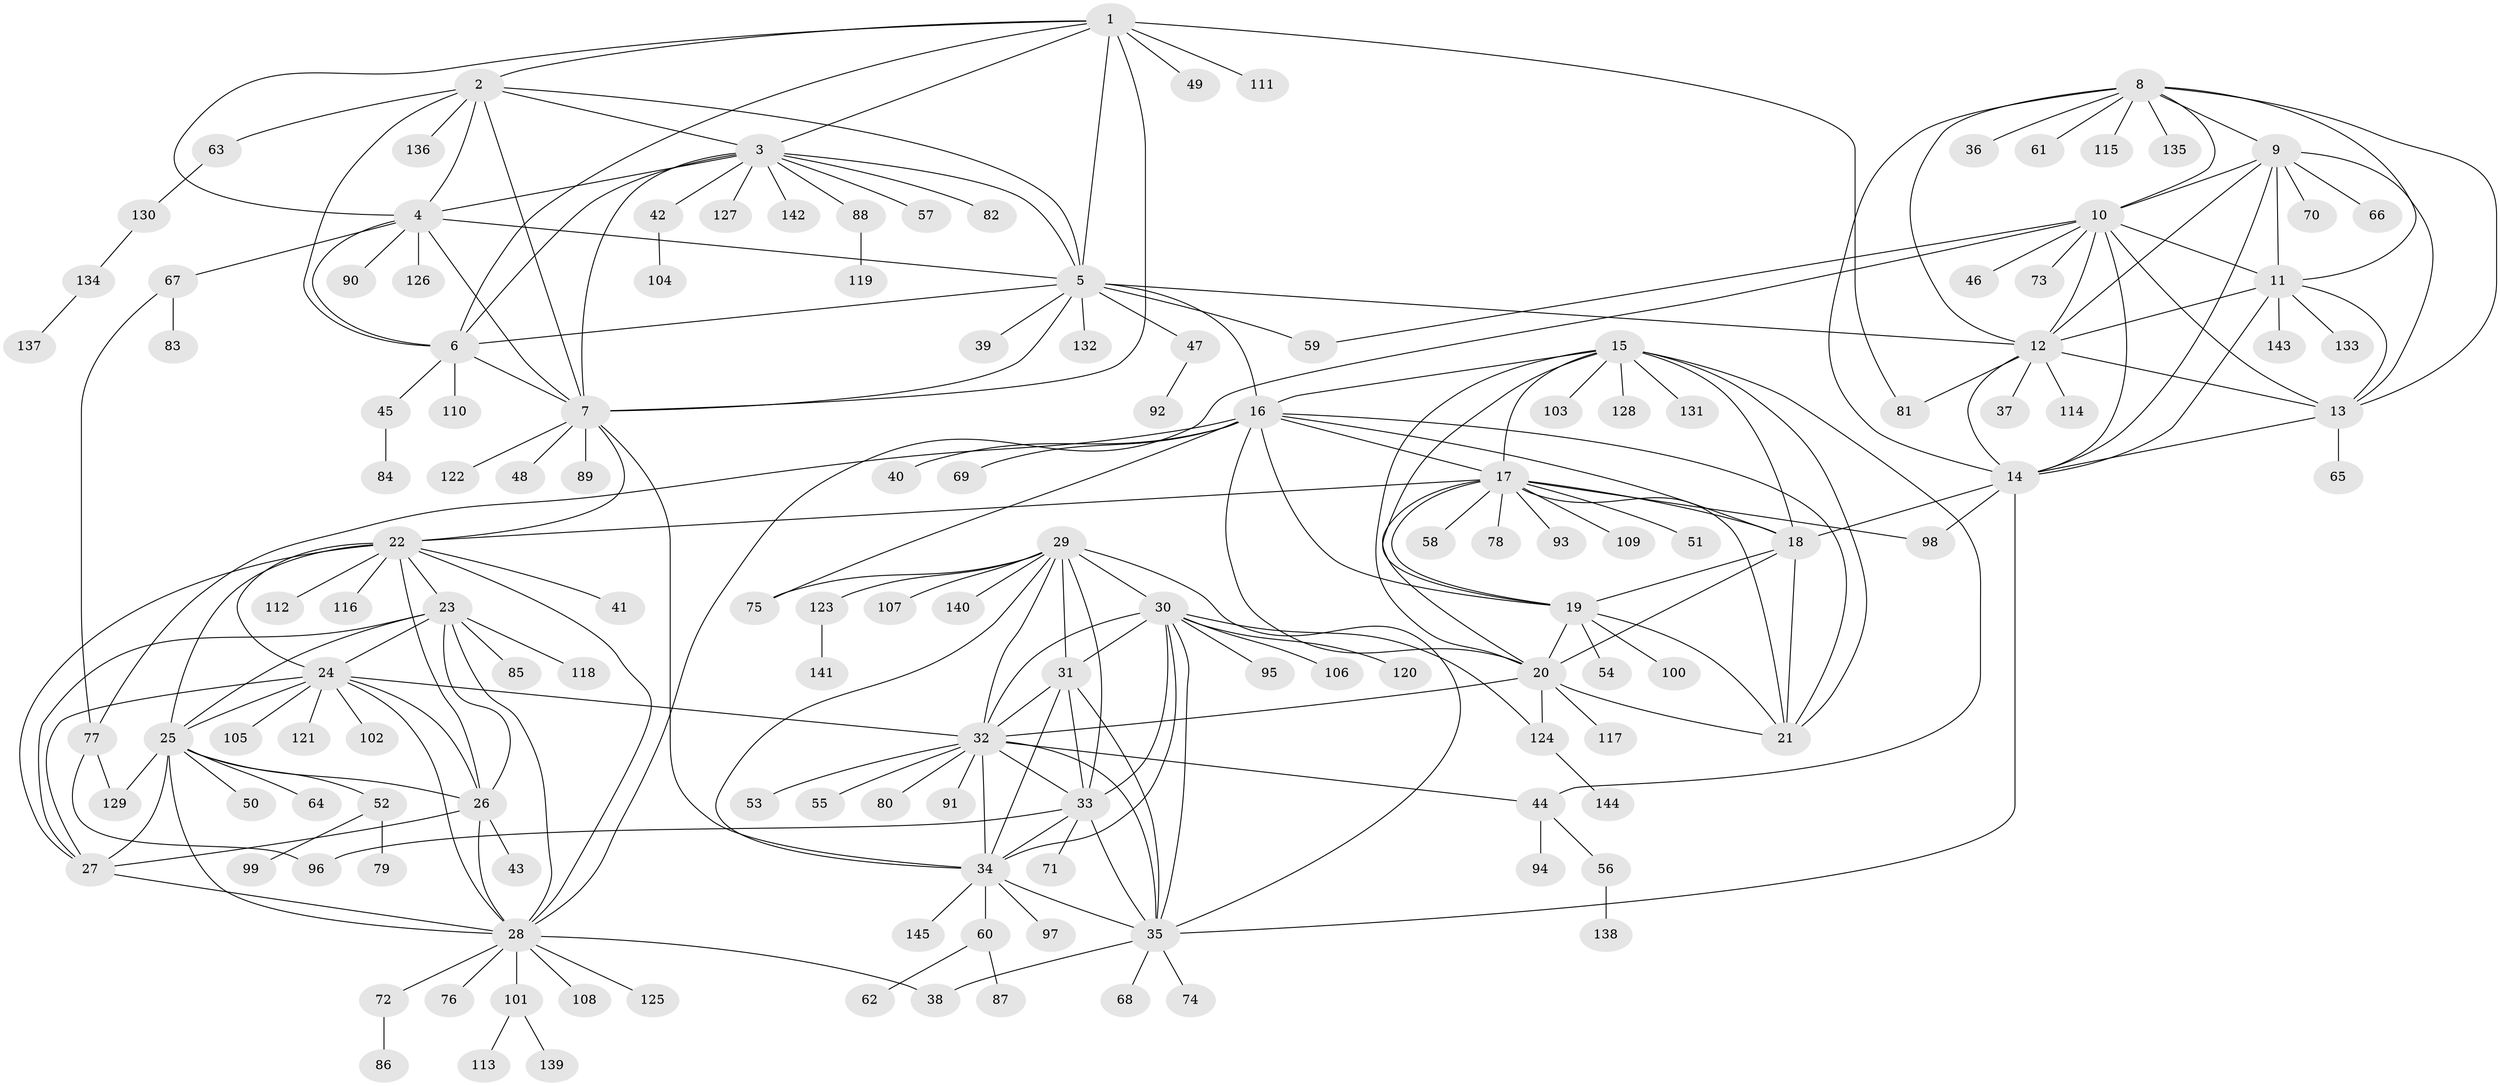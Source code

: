 // Generated by graph-tools (version 1.1) at 2025/16/03/09/25 04:16:06]
// undirected, 145 vertices, 235 edges
graph export_dot {
graph [start="1"]
  node [color=gray90,style=filled];
  1;
  2;
  3;
  4;
  5;
  6;
  7;
  8;
  9;
  10;
  11;
  12;
  13;
  14;
  15;
  16;
  17;
  18;
  19;
  20;
  21;
  22;
  23;
  24;
  25;
  26;
  27;
  28;
  29;
  30;
  31;
  32;
  33;
  34;
  35;
  36;
  37;
  38;
  39;
  40;
  41;
  42;
  43;
  44;
  45;
  46;
  47;
  48;
  49;
  50;
  51;
  52;
  53;
  54;
  55;
  56;
  57;
  58;
  59;
  60;
  61;
  62;
  63;
  64;
  65;
  66;
  67;
  68;
  69;
  70;
  71;
  72;
  73;
  74;
  75;
  76;
  77;
  78;
  79;
  80;
  81;
  82;
  83;
  84;
  85;
  86;
  87;
  88;
  89;
  90;
  91;
  92;
  93;
  94;
  95;
  96;
  97;
  98;
  99;
  100;
  101;
  102;
  103;
  104;
  105;
  106;
  107;
  108;
  109;
  110;
  111;
  112;
  113;
  114;
  115;
  116;
  117;
  118;
  119;
  120;
  121;
  122;
  123;
  124;
  125;
  126;
  127;
  128;
  129;
  130;
  131;
  132;
  133;
  134;
  135;
  136;
  137;
  138;
  139;
  140;
  141;
  142;
  143;
  144;
  145;
  1 -- 2;
  1 -- 3;
  1 -- 4;
  1 -- 5;
  1 -- 6;
  1 -- 7;
  1 -- 49;
  1 -- 81;
  1 -- 111;
  2 -- 3;
  2 -- 4;
  2 -- 5;
  2 -- 6;
  2 -- 7;
  2 -- 63;
  2 -- 136;
  3 -- 4;
  3 -- 5;
  3 -- 6;
  3 -- 7;
  3 -- 42;
  3 -- 57;
  3 -- 82;
  3 -- 88;
  3 -- 127;
  3 -- 142;
  4 -- 5;
  4 -- 6;
  4 -- 7;
  4 -- 67;
  4 -- 90;
  4 -- 126;
  5 -- 6;
  5 -- 7;
  5 -- 12;
  5 -- 16;
  5 -- 39;
  5 -- 47;
  5 -- 59;
  5 -- 132;
  6 -- 7;
  6 -- 45;
  6 -- 110;
  7 -- 22;
  7 -- 34;
  7 -- 48;
  7 -- 89;
  7 -- 122;
  8 -- 9;
  8 -- 10;
  8 -- 11;
  8 -- 12;
  8 -- 13;
  8 -- 14;
  8 -- 36;
  8 -- 61;
  8 -- 115;
  8 -- 135;
  9 -- 10;
  9 -- 11;
  9 -- 12;
  9 -- 13;
  9 -- 14;
  9 -- 66;
  9 -- 70;
  10 -- 11;
  10 -- 12;
  10 -- 13;
  10 -- 14;
  10 -- 28;
  10 -- 46;
  10 -- 59;
  10 -- 73;
  11 -- 12;
  11 -- 13;
  11 -- 14;
  11 -- 133;
  11 -- 143;
  12 -- 13;
  12 -- 14;
  12 -- 37;
  12 -- 81;
  12 -- 114;
  13 -- 14;
  13 -- 65;
  14 -- 18;
  14 -- 35;
  14 -- 98;
  15 -- 16;
  15 -- 17;
  15 -- 18;
  15 -- 19;
  15 -- 20;
  15 -- 21;
  15 -- 44;
  15 -- 103;
  15 -- 128;
  15 -- 131;
  16 -- 17;
  16 -- 18;
  16 -- 19;
  16 -- 20;
  16 -- 21;
  16 -- 40;
  16 -- 69;
  16 -- 75;
  16 -- 77;
  17 -- 18;
  17 -- 19;
  17 -- 20;
  17 -- 21;
  17 -- 22;
  17 -- 51;
  17 -- 58;
  17 -- 78;
  17 -- 93;
  17 -- 98;
  17 -- 109;
  18 -- 19;
  18 -- 20;
  18 -- 21;
  19 -- 20;
  19 -- 21;
  19 -- 54;
  19 -- 100;
  20 -- 21;
  20 -- 32;
  20 -- 117;
  20 -- 124;
  22 -- 23;
  22 -- 24;
  22 -- 25;
  22 -- 26;
  22 -- 27;
  22 -- 28;
  22 -- 41;
  22 -- 112;
  22 -- 116;
  23 -- 24;
  23 -- 25;
  23 -- 26;
  23 -- 27;
  23 -- 28;
  23 -- 85;
  23 -- 118;
  24 -- 25;
  24 -- 26;
  24 -- 27;
  24 -- 28;
  24 -- 32;
  24 -- 102;
  24 -- 105;
  24 -- 121;
  25 -- 26;
  25 -- 27;
  25 -- 28;
  25 -- 50;
  25 -- 52;
  25 -- 64;
  25 -- 129;
  26 -- 27;
  26 -- 28;
  26 -- 43;
  27 -- 28;
  28 -- 38;
  28 -- 72;
  28 -- 76;
  28 -- 101;
  28 -- 108;
  28 -- 125;
  29 -- 30;
  29 -- 31;
  29 -- 32;
  29 -- 33;
  29 -- 34;
  29 -- 35;
  29 -- 75;
  29 -- 107;
  29 -- 123;
  29 -- 140;
  30 -- 31;
  30 -- 32;
  30 -- 33;
  30 -- 34;
  30 -- 35;
  30 -- 95;
  30 -- 106;
  30 -- 120;
  30 -- 124;
  31 -- 32;
  31 -- 33;
  31 -- 34;
  31 -- 35;
  32 -- 33;
  32 -- 34;
  32 -- 35;
  32 -- 44;
  32 -- 53;
  32 -- 55;
  32 -- 80;
  32 -- 91;
  33 -- 34;
  33 -- 35;
  33 -- 71;
  33 -- 96;
  34 -- 35;
  34 -- 60;
  34 -- 97;
  34 -- 145;
  35 -- 38;
  35 -- 68;
  35 -- 74;
  42 -- 104;
  44 -- 56;
  44 -- 94;
  45 -- 84;
  47 -- 92;
  52 -- 79;
  52 -- 99;
  56 -- 138;
  60 -- 62;
  60 -- 87;
  63 -- 130;
  67 -- 77;
  67 -- 83;
  72 -- 86;
  77 -- 96;
  77 -- 129;
  88 -- 119;
  101 -- 113;
  101 -- 139;
  123 -- 141;
  124 -- 144;
  130 -- 134;
  134 -- 137;
}
